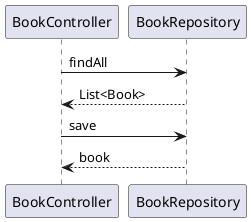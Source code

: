 @startuml

BookController -> BookRepository: findAll
BookRepository --> BookController: List<Book>

BookController -> BookRepository: save
BookRepository --> BookController: book

@enduml
